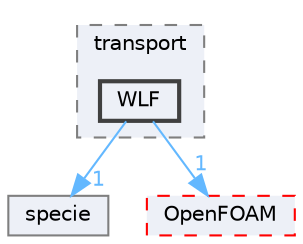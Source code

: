 digraph "src/thermophysicalModels/specie/transport/WLF"
{
 // LATEX_PDF_SIZE
  bgcolor="transparent";
  edge [fontname=Helvetica,fontsize=10,labelfontname=Helvetica,labelfontsize=10];
  node [fontname=Helvetica,fontsize=10,shape=box,height=0.2,width=0.4];
  compound=true
  subgraph clusterdir_c33051a76953a582918a8b8685a5d648 {
    graph [ bgcolor="#edf0f7", pencolor="grey50", label="transport", fontname=Helvetica,fontsize=10 style="filled,dashed", URL="dir_c33051a76953a582918a8b8685a5d648.html",tooltip=""]
  dir_f0f9568e80b6fe7efa3c59a9588f9886 [label="WLF", fillcolor="#edf0f7", color="grey25", style="filled,bold", URL="dir_f0f9568e80b6fe7efa3c59a9588f9886.html",tooltip=""];
  }
  dir_0a4039949b5e30fbb8957147ecb4e7fe [label="specie", fillcolor="#edf0f7", color="grey50", style="filled", URL="dir_0a4039949b5e30fbb8957147ecb4e7fe.html",tooltip=""];
  dir_c5473ff19b20e6ec4dfe5c310b3778a8 [label="OpenFOAM", fillcolor="#edf0f7", color="red", style="filled,dashed", URL="dir_c5473ff19b20e6ec4dfe5c310b3778a8.html",tooltip=""];
  dir_f0f9568e80b6fe7efa3c59a9588f9886->dir_0a4039949b5e30fbb8957147ecb4e7fe [headlabel="1", labeldistance=1.5 headhref="dir_004410_003684.html" href="dir_004410_003684.html" color="steelblue1" fontcolor="steelblue1"];
  dir_f0f9568e80b6fe7efa3c59a9588f9886->dir_c5473ff19b20e6ec4dfe5c310b3778a8 [headlabel="1", labeldistance=1.5 headhref="dir_004410_002695.html" href="dir_004410_002695.html" color="steelblue1" fontcolor="steelblue1"];
}
